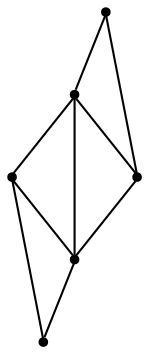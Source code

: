 graph {
  node [shape=point,comment="{\"directed\":false,\"doi\":\"10.1007/978-3-031-49272-3_10\",\"figure\":\"11 (2)\"}"]

  v0 [pos="604.7306850268064,665.2858202192994"]
  v1 [pos="519.0608315984566,493.9480383778581"]
  v2 [pos="519.0608315984566,779.5098052474341"]
  v3 [pos="519.0608315984565,865.1798884363743"]
  v4 [pos="519.0608315984566,579.6158801025455"]
  v5 [pos="433.38986537279686,665.2858202192992"]

  v5 -- v2 [id="-2",pos="433.38986537279686,665.2858202192992 519.0608315984566,779.5098052474341 519.0608315984566,779.5098052474341 519.0608315984566,779.5098052474341"]
  v0 -- v2 [id="-10",pos="604.7306850268064,665.2858202192994 519.0608315984566,779.5098052474341 519.0608315984566,779.5098052474341 519.0608315984566,779.5098052474341"]
  v0 -- v3 [id="-11",pos="604.7306850268064,665.2858202192994 519.0608315984565,865.1798884363743 519.0608315984565,865.1798884363743 519.0608315984565,865.1798884363743"]
  v1 -- v4 [id="-18",pos="519.0608315984566,493.9480383778581 519.0608315984566,579.6158801025455 519.0608315984566,579.6158801025455 519.0608315984566,579.6158801025455"]
  v1 -- v5 [id="-19",pos="519.0608315984566,493.9480383778581 433.38986537279686,665.2858202192992 433.38986537279686,665.2858202192992 433.38986537279686,665.2858202192992"]
  v4 -- v2 [id="-20",pos="519.0608315984566,579.6158801025455 519.0608315984566,779.5098052474341 519.0608315984566,779.5098052474341 519.0608315984566,779.5098052474341"]
  v4 -- v5 [id="-21",pos="519.0608315984566,579.6158801025455 433.38986537279686,665.2858202192992 433.38986537279686,665.2858202192992 433.38986537279686,665.2858202192992"]
  v2 -- v3 [id="-22",pos="519.0608315984566,779.5098052474341 519.0608315984565,865.1798884363743 519.0608315984565,865.1798884363743 519.0608315984565,865.1798884363743"]
  v4 -- v0 [id="-23",pos="519.0608315984566,579.6158801025455 604.7306850268064,665.2858202192994 604.7306850268064,665.2858202192994 604.7306850268064,665.2858202192994"]
}